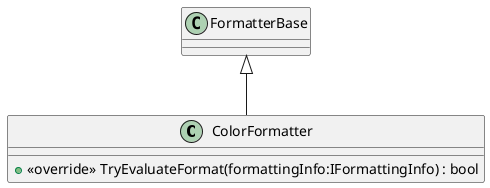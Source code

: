 @startuml
class ColorFormatter {
    + <<override>> TryEvaluateFormat(formattingInfo:IFormattingInfo) : bool
}
FormatterBase <|-- ColorFormatter
@enduml
